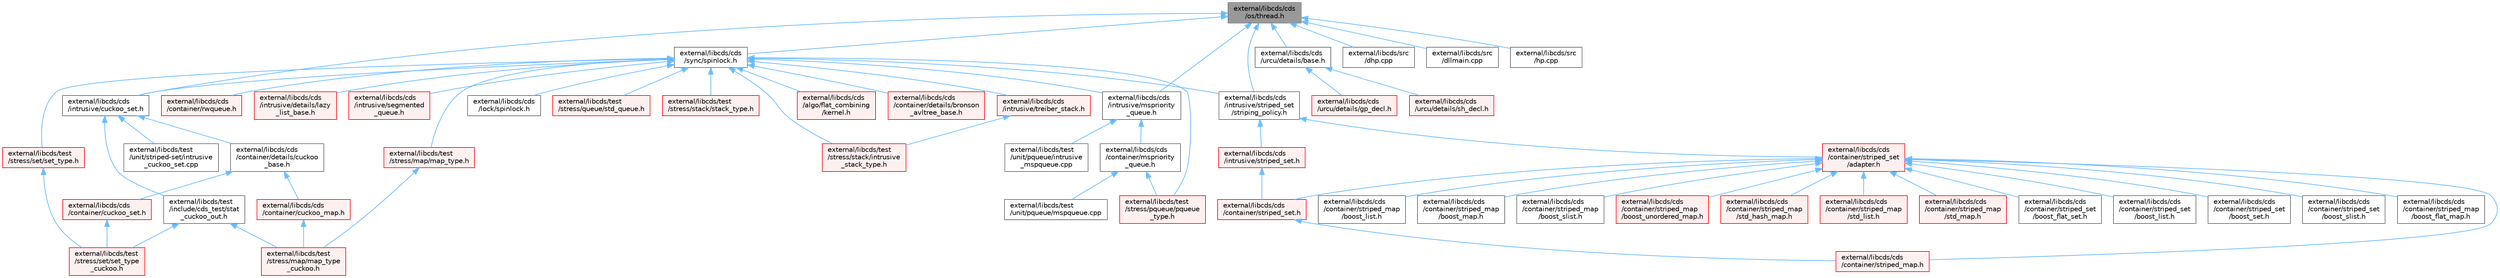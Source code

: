 digraph "external/libcds/cds/os/thread.h"
{
 // LATEX_PDF_SIZE
  bgcolor="transparent";
  edge [fontname=Helvetica,fontsize=10,labelfontname=Helvetica,labelfontsize=10];
  node [fontname=Helvetica,fontsize=10,shape=box,height=0.2,width=0.4];
  Node1 [id="Node000001",label="external/libcds/cds\l/os/thread.h",height=0.2,width=0.4,color="gray40", fillcolor="grey60", style="filled", fontcolor="black",tooltip=" "];
  Node1 -> Node2 [id="edge1_Node000001_Node000002",dir="back",color="steelblue1",style="solid",tooltip=" "];
  Node2 [id="Node000002",label="external/libcds/cds\l/intrusive/cuckoo_set.h",height=0.2,width=0.4,color="grey40", fillcolor="white", style="filled",URL="$intrusive_2cuckoo__set_8h.html",tooltip=" "];
  Node2 -> Node3 [id="edge2_Node000002_Node000003",dir="back",color="steelblue1",style="solid",tooltip=" "];
  Node3 [id="Node000003",label="external/libcds/cds\l/container/details/cuckoo\l_base.h",height=0.2,width=0.4,color="grey40", fillcolor="white", style="filled",URL="$cuckoo__base_8h.html",tooltip=" "];
  Node3 -> Node4 [id="edge3_Node000003_Node000004",dir="back",color="steelblue1",style="solid",tooltip=" "];
  Node4 [id="Node000004",label="external/libcds/cds\l/container/cuckoo_map.h",height=0.2,width=0.4,color="red", fillcolor="#FFF0F0", style="filled",URL="$cuckoo__map_8h.html",tooltip=" "];
  Node4 -> Node5 [id="edge4_Node000004_Node000005",dir="back",color="steelblue1",style="solid",tooltip=" "];
  Node5 [id="Node000005",label="external/libcds/test\l/stress/map/map_type\l_cuckoo.h",height=0.2,width=0.4,color="red", fillcolor="#FFF0F0", style="filled",URL="$map__type__cuckoo_8h.html",tooltip=" "];
  Node3 -> Node14 [id="edge5_Node000003_Node000014",dir="back",color="steelblue1",style="solid",tooltip=" "];
  Node14 [id="Node000014",label="external/libcds/cds\l/container/cuckoo_set.h",height=0.2,width=0.4,color="red", fillcolor="#FFF0F0", style="filled",URL="$container_2cuckoo__set_8h.html",tooltip=" "];
  Node14 -> Node15 [id="edge6_Node000014_Node000015",dir="back",color="steelblue1",style="solid",tooltip=" "];
  Node15 [id="Node000015",label="external/libcds/test\l/stress/set/set_type\l_cuckoo.h",height=0.2,width=0.4,color="red", fillcolor="#FFF0F0", style="filled",URL="$set__type__cuckoo_8h.html",tooltip=" "];
  Node2 -> Node22 [id="edge7_Node000002_Node000022",dir="back",color="steelblue1",style="solid",tooltip=" "];
  Node22 [id="Node000022",label="external/libcds/test\l/include/cds_test/stat\l_cuckoo_out.h",height=0.2,width=0.4,color="grey40", fillcolor="white", style="filled",URL="$stat__cuckoo__out_8h.html",tooltip=" "];
  Node22 -> Node5 [id="edge8_Node000022_Node000005",dir="back",color="steelblue1",style="solid",tooltip=" "];
  Node22 -> Node15 [id="edge9_Node000022_Node000015",dir="back",color="steelblue1",style="solid",tooltip=" "];
  Node2 -> Node23 [id="edge10_Node000002_Node000023",dir="back",color="steelblue1",style="solid",tooltip=" "];
  Node23 [id="Node000023",label="external/libcds/test\l/unit/striped-set/intrusive\l_cuckoo_set.cpp",height=0.2,width=0.4,color="grey40", fillcolor="white", style="filled",URL="$intrusive__cuckoo__set_8cpp.html",tooltip=" "];
  Node1 -> Node24 [id="edge11_Node000001_Node000024",dir="back",color="steelblue1",style="solid",tooltip=" "];
  Node24 [id="Node000024",label="external/libcds/cds\l/intrusive/mspriority\l_queue.h",height=0.2,width=0.4,color="grey40", fillcolor="white", style="filled",URL="$intrusive_2mspriority__queue_8h.html",tooltip=" "];
  Node24 -> Node25 [id="edge12_Node000024_Node000025",dir="back",color="steelblue1",style="solid",tooltip=" "];
  Node25 [id="Node000025",label="external/libcds/cds\l/container/mspriority\l_queue.h",height=0.2,width=0.4,color="grey40", fillcolor="white", style="filled",URL="$container_2mspriority__queue_8h.html",tooltip=" "];
  Node25 -> Node26 [id="edge13_Node000025_Node000026",dir="back",color="steelblue1",style="solid",tooltip=" "];
  Node26 [id="Node000026",label="external/libcds/test\l/stress/pqueue/pqueue\l_type.h",height=0.2,width=0.4,color="red", fillcolor="#FFF0F0", style="filled",URL="$pqueue__type_8h.html",tooltip=" "];
  Node25 -> Node30 [id="edge14_Node000025_Node000030",dir="back",color="steelblue1",style="solid",tooltip=" "];
  Node30 [id="Node000030",label="external/libcds/test\l/unit/pqueue/mspqueue.cpp",height=0.2,width=0.4,color="grey40", fillcolor="white", style="filled",URL="$mspqueue_8cpp.html",tooltip=" "];
  Node24 -> Node31 [id="edge15_Node000024_Node000031",dir="back",color="steelblue1",style="solid",tooltip=" "];
  Node31 [id="Node000031",label="external/libcds/test\l/unit/pqueue/intrusive\l_mspqueue.cpp",height=0.2,width=0.4,color="grey40", fillcolor="white", style="filled",URL="$intrusive__mspqueue_8cpp.html",tooltip=" "];
  Node1 -> Node32 [id="edge16_Node000001_Node000032",dir="back",color="steelblue1",style="solid",tooltip=" "];
  Node32 [id="Node000032",label="external/libcds/cds\l/intrusive/striped_set\l/striping_policy.h",height=0.2,width=0.4,color="grey40", fillcolor="white", style="filled",URL="$striping__policy_8h.html",tooltip=" "];
  Node32 -> Node33 [id="edge17_Node000032_Node000033",dir="back",color="steelblue1",style="solid",tooltip=" "];
  Node33 [id="Node000033",label="external/libcds/cds\l/container/striped_set\l/adapter.h",height=0.2,width=0.4,color="red", fillcolor="#FFF0F0", style="filled",URL="$container_2striped__set_2adapter_8h.html",tooltip=" "];
  Node33 -> Node34 [id="edge18_Node000033_Node000034",dir="back",color="steelblue1",style="solid",tooltip=" "];
  Node34 [id="Node000034",label="external/libcds/cds\l/container/striped_map.h",height=0.2,width=0.4,color="red", fillcolor="#FFF0F0", style="filled",URL="$striped__map_8h.html",tooltip=" "];
  Node33 -> Node45 [id="edge19_Node000033_Node000045",dir="back",color="steelblue1",style="solid",tooltip=" "];
  Node45 [id="Node000045",label="external/libcds/cds\l/container/striped_map\l/boost_flat_map.h",height=0.2,width=0.4,color="grey40", fillcolor="white", style="filled",URL="$boost__flat__map_8h.html",tooltip=" "];
  Node33 -> Node46 [id="edge20_Node000033_Node000046",dir="back",color="steelblue1",style="solid",tooltip=" "];
  Node46 [id="Node000046",label="external/libcds/cds\l/container/striped_map\l/boost_list.h",height=0.2,width=0.4,color="grey40", fillcolor="white", style="filled",URL="$container_2striped__map_2boost__list_8h.html",tooltip=" "];
  Node33 -> Node47 [id="edge21_Node000033_Node000047",dir="back",color="steelblue1",style="solid",tooltip=" "];
  Node47 [id="Node000047",label="external/libcds/cds\l/container/striped_map\l/boost_map.h",height=0.2,width=0.4,color="grey40", fillcolor="white", style="filled",URL="$boost__map_8h.html",tooltip=" "];
  Node33 -> Node48 [id="edge22_Node000033_Node000048",dir="back",color="steelblue1",style="solid",tooltip=" "];
  Node48 [id="Node000048",label="external/libcds/cds\l/container/striped_map\l/boost_slist.h",height=0.2,width=0.4,color="grey40", fillcolor="white", style="filled",URL="$container_2striped__map_2boost__slist_8h.html",tooltip=" "];
  Node33 -> Node49 [id="edge23_Node000033_Node000049",dir="back",color="steelblue1",style="solid",tooltip=" "];
  Node49 [id="Node000049",label="external/libcds/cds\l/container/striped_map\l/boost_unordered_map.h",height=0.2,width=0.4,color="red", fillcolor="#FFF0F0", style="filled",URL="$boost__unordered__map_8h.html",tooltip=" "];
  Node33 -> Node50 [id="edge24_Node000033_Node000050",dir="back",color="steelblue1",style="solid",tooltip=" "];
  Node50 [id="Node000050",label="external/libcds/cds\l/container/striped_map\l/std_hash_map.h",height=0.2,width=0.4,color="red", fillcolor="#FFF0F0", style="filled",URL="$std__hash__map_8h.html",tooltip=" "];
  Node33 -> Node51 [id="edge25_Node000033_Node000051",dir="back",color="steelblue1",style="solid",tooltip=" "];
  Node51 [id="Node000051",label="external/libcds/cds\l/container/striped_map\l/std_list.h",height=0.2,width=0.4,color="red", fillcolor="#FFF0F0", style="filled",URL="$striped__map_2std__list_8h.html",tooltip=" "];
  Node33 -> Node52 [id="edge26_Node000033_Node000052",dir="back",color="steelblue1",style="solid",tooltip=" "];
  Node52 [id="Node000052",label="external/libcds/cds\l/container/striped_map\l/std_map.h",height=0.2,width=0.4,color="red", fillcolor="#FFF0F0", style="filled",URL="$std__map_8h.html",tooltip=" "];
  Node33 -> Node53 [id="edge27_Node000033_Node000053",dir="back",color="steelblue1",style="solid",tooltip=" "];
  Node53 [id="Node000053",label="external/libcds/cds\l/container/striped_set.h",height=0.2,width=0.4,color="red", fillcolor="#FFF0F0", style="filled",URL="$container_2striped__set_8h.html",tooltip=" "];
  Node53 -> Node34 [id="edge28_Node000053_Node000034",dir="back",color="steelblue1",style="solid",tooltip=" "];
  Node33 -> Node63 [id="edge29_Node000033_Node000063",dir="back",color="steelblue1",style="solid",tooltip=" "];
  Node63 [id="Node000063",label="external/libcds/cds\l/container/striped_set\l/boost_flat_set.h",height=0.2,width=0.4,color="grey40", fillcolor="white", style="filled",URL="$boost__flat__set_8h.html",tooltip=" "];
  Node33 -> Node64 [id="edge30_Node000033_Node000064",dir="back",color="steelblue1",style="solid",tooltip=" "];
  Node64 [id="Node000064",label="external/libcds/cds\l/container/striped_set\l/boost_list.h",height=0.2,width=0.4,color="grey40", fillcolor="white", style="filled",URL="$container_2striped__set_2boost__list_8h.html",tooltip=" "];
  Node33 -> Node65 [id="edge31_Node000033_Node000065",dir="back",color="steelblue1",style="solid",tooltip=" "];
  Node65 [id="Node000065",label="external/libcds/cds\l/container/striped_set\l/boost_set.h",height=0.2,width=0.4,color="grey40", fillcolor="white", style="filled",URL="$container_2striped__set_2boost__set_8h.html",tooltip=" "];
  Node33 -> Node66 [id="edge32_Node000033_Node000066",dir="back",color="steelblue1",style="solid",tooltip=" "];
  Node66 [id="Node000066",label="external/libcds/cds\l/container/striped_set\l/boost_slist.h",height=0.2,width=0.4,color="grey40", fillcolor="white", style="filled",URL="$container_2striped__set_2boost__slist_8h.html",tooltip=" "];
  Node32 -> Node74 [id="edge33_Node000032_Node000074",dir="back",color="steelblue1",style="solid",tooltip=" "];
  Node74 [id="Node000074",label="external/libcds/cds\l/intrusive/striped_set.h",height=0.2,width=0.4,color="red", fillcolor="#FFF0F0", style="filled",URL="$intrusive_2striped__set_8h.html",tooltip=" "];
  Node74 -> Node53 [id="edge34_Node000074_Node000053",dir="back",color="steelblue1",style="solid",tooltip=" "];
  Node1 -> Node76 [id="edge35_Node000001_Node000076",dir="back",color="steelblue1",style="solid",tooltip=" "];
  Node76 [id="Node000076",label="external/libcds/cds\l/sync/spinlock.h",height=0.2,width=0.4,color="grey40", fillcolor="white", style="filled",URL="$sync_2spinlock_8h.html",tooltip=" "];
  Node76 -> Node77 [id="edge36_Node000076_Node000077",dir="back",color="steelblue1",style="solid",tooltip=" "];
  Node77 [id="Node000077",label="external/libcds/cds\l/algo/flat_combining\l/kernel.h",height=0.2,width=0.4,color="red", fillcolor="#FFF0F0", style="filled",URL="$libcds_2cds_2algo_2flat__combining_2kernel_8h.html",tooltip=" "];
  Node76 -> Node111 [id="edge37_Node000076_Node000111",dir="back",color="steelblue1",style="solid",tooltip=" "];
  Node111 [id="Node000111",label="external/libcds/cds\l/container/details/bronson\l_avltree_base.h",height=0.2,width=0.4,color="red", fillcolor="#FFF0F0", style="filled",URL="$bronson__avltree__base_8h.html",tooltip=" "];
  Node76 -> Node132 [id="edge38_Node000076_Node000132",dir="back",color="steelblue1",style="solid",tooltip=" "];
  Node132 [id="Node000132",label="external/libcds/cds\l/container/rwqueue.h",height=0.2,width=0.4,color="red", fillcolor="#FFF0F0", style="filled",URL="$rwqueue_8h.html",tooltip=" "];
  Node76 -> Node2 [id="edge39_Node000076_Node000002",dir="back",color="steelblue1",style="solid",tooltip=" "];
  Node76 -> Node134 [id="edge40_Node000076_Node000134",dir="back",color="steelblue1",style="solid",tooltip=" "];
  Node134 [id="Node000134",label="external/libcds/cds\l/intrusive/details/lazy\l_list_base.h",height=0.2,width=0.4,color="red", fillcolor="#FFF0F0", style="filled",URL="$intrusive_2details_2lazy__list__base_8h.html",tooltip=" "];
  Node76 -> Node24 [id="edge41_Node000076_Node000024",dir="back",color="steelblue1",style="solid",tooltip=" "];
  Node76 -> Node253 [id="edge42_Node000076_Node000253",dir="back",color="steelblue1",style="solid",tooltip=" "];
  Node253 [id="Node000253",label="external/libcds/cds\l/intrusive/segmented\l_queue.h",height=0.2,width=0.4,color="red", fillcolor="#FFF0F0", style="filled",URL="$intrusive_2segmented__queue_8h.html",tooltip=" "];
  Node76 -> Node32 [id="edge43_Node000076_Node000032",dir="back",color="steelblue1",style="solid",tooltip=" "];
  Node76 -> Node259 [id="edge44_Node000076_Node000259",dir="back",color="steelblue1",style="solid",tooltip=" "];
  Node259 [id="Node000259",label="external/libcds/cds\l/intrusive/treiber_stack.h",height=0.2,width=0.4,color="red", fillcolor="#FFF0F0", style="filled",URL="$intrusive_2treiber__stack_8h.html",tooltip=" "];
  Node259 -> Node105 [id="edge45_Node000259_Node000105",dir="back",color="steelblue1",style="solid",tooltip=" "];
  Node105 [id="Node000105",label="external/libcds/test\l/stress/stack/intrusive\l_stack_type.h",height=0.2,width=0.4,color="red", fillcolor="#FFF0F0", style="filled",URL="$intrusive__stack__type_8h.html",tooltip=" "];
  Node76 -> Node266 [id="edge46_Node000076_Node000266",dir="back",color="steelblue1",style="solid",tooltip=" "];
  Node266 [id="Node000266",label="external/libcds/cds\l/lock/spinlock.h",height=0.2,width=0.4,color="grey40", fillcolor="white", style="filled",URL="$lock_2spinlock_8h.html",tooltip=" "];
  Node76 -> Node267 [id="edge47_Node000076_Node000267",dir="back",color="steelblue1",style="solid",tooltip=" "];
  Node267 [id="Node000267",label="external/libcds/test\l/stress/map/map_type.h",height=0.2,width=0.4,color="red", fillcolor="#FFF0F0", style="filled",URL="$map__type_8h.html",tooltip=" "];
  Node267 -> Node5 [id="edge48_Node000267_Node000005",dir="back",color="steelblue1",style="solid",tooltip=" "];
  Node76 -> Node26 [id="edge49_Node000076_Node000026",dir="back",color="steelblue1",style="solid",tooltip=" "];
  Node76 -> Node322 [id="edge50_Node000076_Node000322",dir="back",color="steelblue1",style="solid",tooltip=" "];
  Node322 [id="Node000322",label="external/libcds/test\l/stress/queue/std_queue.h",height=0.2,width=0.4,color="red", fillcolor="#FFF0F0", style="filled",URL="$std__queue_8h.html",tooltip=" "];
  Node76 -> Node323 [id="edge51_Node000076_Node000323",dir="back",color="steelblue1",style="solid",tooltip=" "];
  Node323 [id="Node000323",label="external/libcds/test\l/stress/set/set_type.h",height=0.2,width=0.4,color="red", fillcolor="#FFF0F0", style="filled",URL="$set__type_8h.html",tooltip=" "];
  Node323 -> Node15 [id="edge52_Node000323_Node000015",dir="back",color="steelblue1",style="solid",tooltip=" "];
  Node76 -> Node105 [id="edge53_Node000076_Node000105",dir="back",color="steelblue1",style="solid",tooltip=" "];
  Node76 -> Node88 [id="edge54_Node000076_Node000088",dir="back",color="steelblue1",style="solid",tooltip=" "];
  Node88 [id="Node000088",label="external/libcds/test\l/stress/stack/stack_type.h",height=0.2,width=0.4,color="red", fillcolor="#FFF0F0", style="filled",URL="$stack__type_8h.html",tooltip=" "];
  Node1 -> Node366 [id="edge55_Node000001_Node000366",dir="back",color="steelblue1",style="solid",tooltip=" "];
  Node366 [id="Node000366",label="external/libcds/cds\l/urcu/details/base.h",height=0.2,width=0.4,color="grey40", fillcolor="white", style="filled",URL="$external_2libcds_2cds_2urcu_2details_2base_8h.html",tooltip=" "];
  Node366 -> Node367 [id="edge56_Node000366_Node000367",dir="back",color="steelblue1",style="solid",tooltip=" "];
  Node367 [id="Node000367",label="external/libcds/cds\l/urcu/details/gp_decl.h",height=0.2,width=0.4,color="red", fillcolor="#FFF0F0", style="filled",URL="$gp__decl_8h.html",tooltip=" "];
  Node366 -> Node866 [id="edge57_Node000366_Node000866",dir="back",color="steelblue1",style="solid",tooltip=" "];
  Node866 [id="Node000866",label="external/libcds/cds\l/urcu/details/sh_decl.h",height=0.2,width=0.4,color="red", fillcolor="#FFF0F0", style="filled",URL="$sh__decl_8h.html",tooltip=" "];
  Node1 -> Node708 [id="edge58_Node000001_Node000708",dir="back",color="steelblue1",style="solid",tooltip=" "];
  Node708 [id="Node000708",label="external/libcds/src\l/dhp.cpp",height=0.2,width=0.4,color="grey40", fillcolor="white", style="filled",URL="$dhp_8cpp.html",tooltip=" "];
  Node1 -> Node900 [id="edge59_Node000001_Node000900",dir="back",color="steelblue1",style="solid",tooltip=" "];
  Node900 [id="Node000900",label="external/libcds/src\l/dllmain.cpp",height=0.2,width=0.4,color="grey40", fillcolor="white", style="filled",URL="$dllmain_8cpp.html",tooltip=" "];
  Node1 -> Node783 [id="edge60_Node000001_Node000783",dir="back",color="steelblue1",style="solid",tooltip=" "];
  Node783 [id="Node000783",label="external/libcds/src\l/hp.cpp",height=0.2,width=0.4,color="grey40", fillcolor="white", style="filled",URL="$hp_8cpp.html",tooltip=" "];
}
